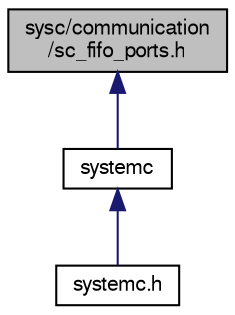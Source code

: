 digraph "sysc/communication/sc_fifo_ports.h"
{
  edge [fontname="FreeSans",fontsize="10",labelfontname="FreeSans",labelfontsize="10"];
  node [fontname="FreeSans",fontsize="10",shape=record];
  Node57 [label="sysc/communication\l/sc_fifo_ports.h",height=0.2,width=0.4,color="black", fillcolor="grey75", style="filled", fontcolor="black"];
  Node57 -> Node58 [dir="back",color="midnightblue",fontsize="10",style="solid",fontname="FreeSans"];
  Node58 [label="systemc",height=0.2,width=0.4,color="black", fillcolor="white", style="filled",URL="$a00401.html"];
  Node58 -> Node59 [dir="back",color="midnightblue",fontsize="10",style="solid",fontname="FreeSans"];
  Node59 [label="systemc.h",height=0.2,width=0.4,color="black", fillcolor="white", style="filled",URL="$a00404.html"];
}
